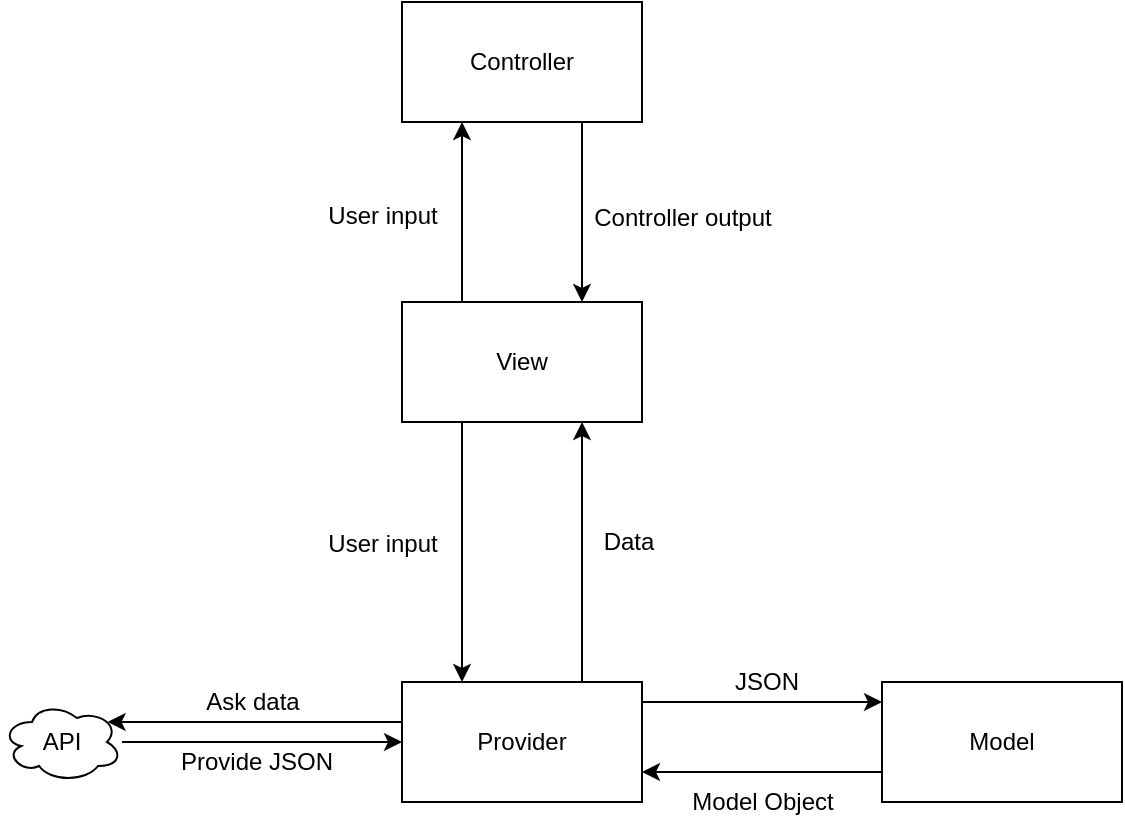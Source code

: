 <mxfile version="12.7.0" type="device"><diagram id="9qzwOj5cwE6681U1T7Pg" name="Page-1"><mxGraphModel dx="815" dy="486" grid="1" gridSize="10" guides="1" tooltips="1" connect="1" arrows="1" fold="1" page="1" pageScale="1" pageWidth="827" pageHeight="1169" math="0" shadow="0"><root><mxCell id="0"/><mxCell id="1" parent="0"/><mxCell id="Gx3ZzDLRYp46fQj9BJye-6" style="edgeStyle=orthogonalEdgeStyle;rounded=0;orthogonalLoop=1;jettySize=auto;html=1;" edge="1" parent="1" source="Gx3ZzDLRYp46fQj9BJye-1" target="Gx3ZzDLRYp46fQj9BJye-3"><mxGeometry relative="1" as="geometry"><Array as="points"><mxPoint x="330" y="350"/><mxPoint x="330" y="350"/></Array></mxGeometry></mxCell><mxCell id="Gx3ZzDLRYp46fQj9BJye-25" value="User input" style="text;html=1;align=center;verticalAlign=middle;resizable=0;points=[];labelBackgroundColor=#ffffff;" vertex="1" connectable="0" parent="Gx3ZzDLRYp46fQj9BJye-6"><mxGeometry x="-0.008" relative="1" as="geometry"><mxPoint x="-40" y="-4" as="offset"/></mxGeometry></mxCell><mxCell id="Gx3ZzDLRYp46fQj9BJye-11" style="edgeStyle=orthogonalEdgeStyle;rounded=0;orthogonalLoop=1;jettySize=auto;html=1;" edge="1" parent="1" source="Gx3ZzDLRYp46fQj9BJye-1" target="Gx3ZzDLRYp46fQj9BJye-4"><mxGeometry relative="1" as="geometry"><Array as="points"><mxPoint x="330" y="150"/><mxPoint x="330" y="150"/></Array></mxGeometry></mxCell><mxCell id="Gx3ZzDLRYp46fQj9BJye-26" value="User input" style="text;html=1;align=center;verticalAlign=middle;resizable=0;points=[];labelBackgroundColor=#ffffff;" vertex="1" connectable="0" parent="Gx3ZzDLRYp46fQj9BJye-11"><mxGeometry x="0.111" y="7" relative="1" as="geometry"><mxPoint x="-33" y="7" as="offset"/></mxGeometry></mxCell><mxCell id="Gx3ZzDLRYp46fQj9BJye-1" value="View" style="rounded=0;whiteSpace=wrap;html=1;" vertex="1" parent="1"><mxGeometry x="300" y="200" width="120" height="60" as="geometry"/></mxCell><mxCell id="Gx3ZzDLRYp46fQj9BJye-31" style="edgeStyle=orthogonalEdgeStyle;rounded=0;orthogonalLoop=1;jettySize=auto;html=1;exitX=0;exitY=0.75;exitDx=0;exitDy=0;entryX=1;entryY=0.75;entryDx=0;entryDy=0;" edge="1" parent="1" source="Gx3ZzDLRYp46fQj9BJye-2" target="Gx3ZzDLRYp46fQj9BJye-3"><mxGeometry relative="1" as="geometry"/></mxCell><mxCell id="Gx3ZzDLRYp46fQj9BJye-32" value="Model Object" style="text;html=1;align=center;verticalAlign=middle;resizable=0;points=[];labelBackgroundColor=#ffffff;" vertex="1" connectable="0" parent="Gx3ZzDLRYp46fQj9BJye-31"><mxGeometry x="0.009" y="2" relative="1" as="geometry"><mxPoint y="13" as="offset"/></mxGeometry></mxCell><mxCell id="Gx3ZzDLRYp46fQj9BJye-2" value="Model" style="rounded=0;whiteSpace=wrap;html=1;" vertex="1" parent="1"><mxGeometry x="540" y="390" width="120" height="60" as="geometry"/></mxCell><mxCell id="Gx3ZzDLRYp46fQj9BJye-7" style="edgeStyle=orthogonalEdgeStyle;rounded=0;orthogonalLoop=1;jettySize=auto;html=1;" edge="1" parent="1" source="Gx3ZzDLRYp46fQj9BJye-3" target="Gx3ZzDLRYp46fQj9BJye-2"><mxGeometry relative="1" as="geometry"><Array as="points"><mxPoint x="510" y="400"/><mxPoint x="510" y="400"/></Array></mxGeometry></mxCell><mxCell id="Gx3ZzDLRYp46fQj9BJye-23" value="JSON" style="text;html=1;align=center;verticalAlign=middle;resizable=0;points=[];labelBackgroundColor=#ffffff;" vertex="1" connectable="0" parent="Gx3ZzDLRYp46fQj9BJye-7"><mxGeometry x="0.024" y="1" relative="1" as="geometry"><mxPoint y="-9" as="offset"/></mxGeometry></mxCell><mxCell id="Gx3ZzDLRYp46fQj9BJye-20" style="edgeStyle=orthogonalEdgeStyle;rounded=0;orthogonalLoop=1;jettySize=auto;html=1;exitX=0;exitY=0.25;exitDx=0;exitDy=0;entryX=0.88;entryY=0.25;entryDx=0;entryDy=0;entryPerimeter=0;" edge="1" parent="1" source="Gx3ZzDLRYp46fQj9BJye-3" target="Gx3ZzDLRYp46fQj9BJye-18"><mxGeometry relative="1" as="geometry"><Array as="points"><mxPoint x="300" y="410"/></Array></mxGeometry></mxCell><mxCell id="Gx3ZzDLRYp46fQj9BJye-21" value="Ask data" style="text;html=1;align=center;verticalAlign=middle;resizable=0;points=[];labelBackgroundColor=#ffffff;" vertex="1" connectable="0" parent="Gx3ZzDLRYp46fQj9BJye-20"><mxGeometry x="0.043" relative="1" as="geometry"><mxPoint x="-1" y="-10" as="offset"/></mxGeometry></mxCell><mxCell id="Gx3ZzDLRYp46fQj9BJye-30" style="edgeStyle=orthogonalEdgeStyle;rounded=0;orthogonalLoop=1;jettySize=auto;html=1;exitX=0.75;exitY=0;exitDx=0;exitDy=0;entryX=0.75;entryY=1;entryDx=0;entryDy=0;" edge="1" parent="1" source="Gx3ZzDLRYp46fQj9BJye-3" target="Gx3ZzDLRYp46fQj9BJye-1"><mxGeometry relative="1" as="geometry"/></mxCell><mxCell id="Gx3ZzDLRYp46fQj9BJye-33" value="Data" style="text;html=1;align=center;verticalAlign=middle;resizable=0;points=[];labelBackgroundColor=#ffffff;" vertex="1" connectable="0" parent="Gx3ZzDLRYp46fQj9BJye-30"><mxGeometry x="0.038" y="2" relative="1" as="geometry"><mxPoint x="25" y="-3" as="offset"/></mxGeometry></mxCell><mxCell id="Gx3ZzDLRYp46fQj9BJye-3" value="Provider" style="rounded=0;whiteSpace=wrap;html=1;" vertex="1" parent="1"><mxGeometry x="300" y="390" width="120" height="60" as="geometry"/></mxCell><mxCell id="Gx3ZzDLRYp46fQj9BJye-13" style="edgeStyle=orthogonalEdgeStyle;rounded=0;orthogonalLoop=1;jettySize=auto;html=1;entryX=0.75;entryY=0;entryDx=0;entryDy=0;" edge="1" parent="1" source="Gx3ZzDLRYp46fQj9BJye-4" target="Gx3ZzDLRYp46fQj9BJye-1"><mxGeometry relative="1" as="geometry"><Array as="points"><mxPoint x="390" y="130"/><mxPoint x="390" y="130"/></Array></mxGeometry></mxCell><mxCell id="Gx3ZzDLRYp46fQj9BJye-27" value="Controller output" style="text;html=1;align=center;verticalAlign=middle;resizable=0;points=[];labelBackgroundColor=#ffffff;" vertex="1" connectable="0" parent="Gx3ZzDLRYp46fQj9BJye-13"><mxGeometry x="0.069" y="-2" relative="1" as="geometry"><mxPoint x="52" as="offset"/></mxGeometry></mxCell><mxCell id="Gx3ZzDLRYp46fQj9BJye-4" value="Controller" style="rounded=0;whiteSpace=wrap;html=1;" vertex="1" parent="1"><mxGeometry x="300" y="50" width="120" height="60" as="geometry"/></mxCell><mxCell id="Gx3ZzDLRYp46fQj9BJye-19" style="edgeStyle=orthogonalEdgeStyle;rounded=0;orthogonalLoop=1;jettySize=auto;html=1;entryX=0;entryY=0.5;entryDx=0;entryDy=0;" edge="1" parent="1" source="Gx3ZzDLRYp46fQj9BJye-18" target="Gx3ZzDLRYp46fQj9BJye-3"><mxGeometry relative="1" as="geometry"><Array as="points"><mxPoint x="130" y="420"/><mxPoint x="130" y="420"/></Array></mxGeometry></mxCell><mxCell id="Gx3ZzDLRYp46fQj9BJye-22" value="Provide JSON" style="text;html=1;align=center;verticalAlign=middle;resizable=0;points=[];labelBackgroundColor=#ffffff;" vertex="1" connectable="0" parent="Gx3ZzDLRYp46fQj9BJye-19"><mxGeometry x="0.123" y="-2" relative="1" as="geometry"><mxPoint x="-12" y="8" as="offset"/></mxGeometry></mxCell><mxCell id="Gx3ZzDLRYp46fQj9BJye-18" value="API" style="ellipse;shape=cloud;whiteSpace=wrap;html=1;" vertex="1" parent="1"><mxGeometry x="100" y="400" width="60" height="40" as="geometry"/></mxCell></root></mxGraphModel></diagram></mxfile>